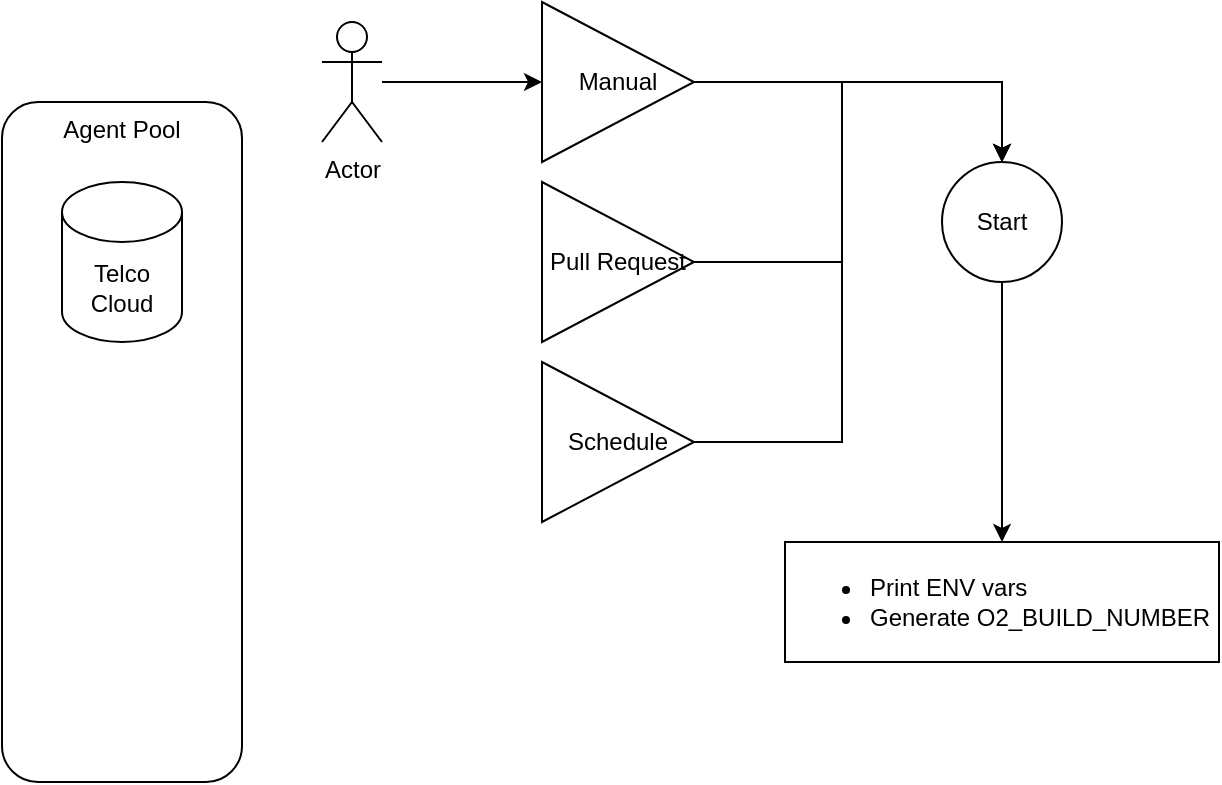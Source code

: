 <mxfile version="21.6.6" type="github">
  <diagram name="Page-1" id="vr03KfxtmkKFMguLnpdO">
    <mxGraphModel dx="1026" dy="698" grid="1" gridSize="10" guides="1" tooltips="1" connect="1" arrows="1" fold="1" page="1" pageScale="1" pageWidth="827" pageHeight="1169" math="0" shadow="0">
      <root>
        <mxCell id="0" />
        <mxCell id="1" parent="0" />
        <mxCell id="I9Uy7T2hmdNrnqf8XXNY-4" value="Agent Pool" style="rounded=1;whiteSpace=wrap;html=1;align=center;verticalAlign=top;" vertex="1" parent="1">
          <mxGeometry x="170" y="50" width="120" height="340" as="geometry" />
        </mxCell>
        <mxCell id="I9Uy7T2hmdNrnqf8XXNY-2" value="Telco Cloud" style="shape=cylinder3;whiteSpace=wrap;html=1;boundedLbl=1;backgroundOutline=1;size=15;" vertex="1" parent="1">
          <mxGeometry x="200" y="90" width="60" height="80" as="geometry" />
        </mxCell>
        <mxCell id="I9Uy7T2hmdNrnqf8XXNY-13" style="edgeStyle=orthogonalEdgeStyle;rounded=0;orthogonalLoop=1;jettySize=auto;html=1;entryX=0.5;entryY=0;entryDx=0;entryDy=0;" edge="1" parent="1" source="I9Uy7T2hmdNrnqf8XXNY-5" target="I9Uy7T2hmdNrnqf8XXNY-11">
          <mxGeometry relative="1" as="geometry" />
        </mxCell>
        <mxCell id="I9Uy7T2hmdNrnqf8XXNY-5" value="Manual" style="triangle;whiteSpace=wrap;html=1;align=center;" vertex="1" parent="1">
          <mxGeometry x="440" width="76" height="80" as="geometry" />
        </mxCell>
        <mxCell id="I9Uy7T2hmdNrnqf8XXNY-18" style="edgeStyle=orthogonalEdgeStyle;rounded=0;orthogonalLoop=1;jettySize=auto;html=1;entryX=0.5;entryY=0;entryDx=0;entryDy=0;" edge="1" parent="1" source="I9Uy7T2hmdNrnqf8XXNY-8" target="I9Uy7T2hmdNrnqf8XXNY-11">
          <mxGeometry relative="1" as="geometry">
            <Array as="points">
              <mxPoint x="590" y="130" />
              <mxPoint x="590" y="40" />
              <mxPoint x="670" y="40" />
            </Array>
          </mxGeometry>
        </mxCell>
        <mxCell id="I9Uy7T2hmdNrnqf8XXNY-8" value="Pull Request" style="triangle;whiteSpace=wrap;html=1;align=center;" vertex="1" parent="1">
          <mxGeometry x="440" y="90" width="76" height="80" as="geometry" />
        </mxCell>
        <mxCell id="I9Uy7T2hmdNrnqf8XXNY-17" style="edgeStyle=orthogonalEdgeStyle;rounded=0;orthogonalLoop=1;jettySize=auto;html=1;" edge="1" parent="1" source="I9Uy7T2hmdNrnqf8XXNY-9">
          <mxGeometry relative="1" as="geometry">
            <mxPoint x="670" y="80" as="targetPoint" />
            <Array as="points">
              <mxPoint x="590" y="220" />
              <mxPoint x="590" y="40" />
              <mxPoint x="670" y="40" />
            </Array>
          </mxGeometry>
        </mxCell>
        <mxCell id="I9Uy7T2hmdNrnqf8XXNY-9" value="Schedule" style="triangle;whiteSpace=wrap;html=1;align=center;" vertex="1" parent="1">
          <mxGeometry x="440" y="180" width="76" height="80" as="geometry" />
        </mxCell>
        <mxCell id="I9Uy7T2hmdNrnqf8XXNY-10" value="&lt;ul&gt;&lt;li&gt;Print ENV vars&lt;/li&gt;&lt;li&gt;Generate O2_BUILD_NUMBER&lt;/li&gt;&lt;/ul&gt;" style="rounded=0;whiteSpace=wrap;html=1;align=left;labelBorderColor=none;" vertex="1" parent="1">
          <mxGeometry x="561.5" y="270" width="217" height="60" as="geometry" />
        </mxCell>
        <mxCell id="I9Uy7T2hmdNrnqf8XXNY-12" style="edgeStyle=orthogonalEdgeStyle;rounded=0;orthogonalLoop=1;jettySize=auto;html=1;entryX=0.5;entryY=0;entryDx=0;entryDy=0;" edge="1" parent="1" source="I9Uy7T2hmdNrnqf8XXNY-11" target="I9Uy7T2hmdNrnqf8XXNY-10">
          <mxGeometry relative="1" as="geometry" />
        </mxCell>
        <mxCell id="I9Uy7T2hmdNrnqf8XXNY-11" value="Start" style="ellipse;whiteSpace=wrap;html=1;aspect=fixed;" vertex="1" parent="1">
          <mxGeometry x="640" y="80" width="60" height="60" as="geometry" />
        </mxCell>
        <mxCell id="I9Uy7T2hmdNrnqf8XXNY-15" style="edgeStyle=orthogonalEdgeStyle;rounded=0;orthogonalLoop=1;jettySize=auto;html=1;entryX=0;entryY=0.5;entryDx=0;entryDy=0;" edge="1" parent="1" source="I9Uy7T2hmdNrnqf8XXNY-14" target="I9Uy7T2hmdNrnqf8XXNY-5">
          <mxGeometry relative="1" as="geometry" />
        </mxCell>
        <mxCell id="I9Uy7T2hmdNrnqf8XXNY-14" value="Actor" style="shape=umlActor;verticalLabelPosition=bottom;verticalAlign=top;html=1;outlineConnect=0;" vertex="1" parent="1">
          <mxGeometry x="330" y="10" width="30" height="60" as="geometry" />
        </mxCell>
      </root>
    </mxGraphModel>
  </diagram>
</mxfile>
